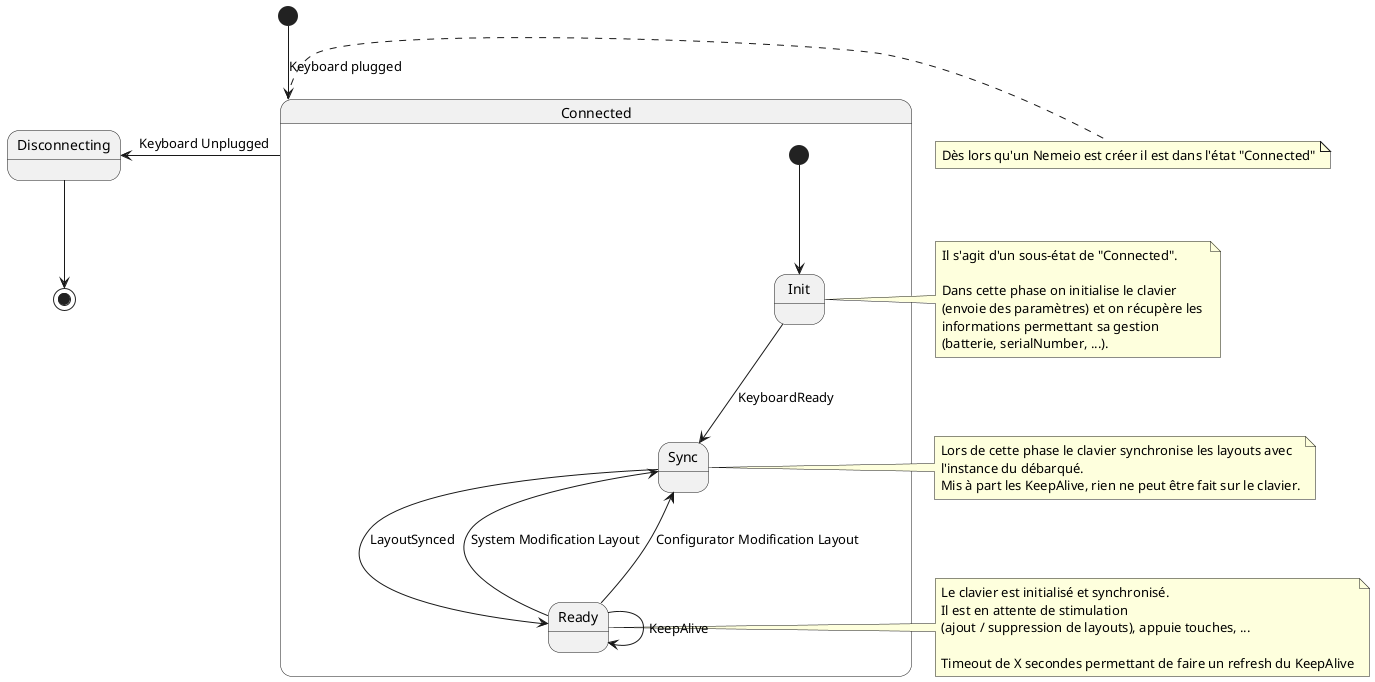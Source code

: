 @startuml

[*] --> Connected : Keyboard plugged

state Connected {

    [*] --> Init
    Init --> Sync : KeyboardReady
    Ready --> Sync : System Modification Layout
    Ready --> Sync : Configurator Modification Layout
    Ready --> Ready : KeepAlive
    Sync --> Ready : LayoutSynced

}

Connected -left-> Disconnecting : Keyboard Unplugged

Disconnecting --> [*]

note right of Connected
  Dès lors qu'un Nemeio est créer il est dans l'état "Connected"
end note

note right of Init
  Il s'agit d'un sous-état de "Connected".

  Dans cette phase on initialise le clavier 
  (envoie des paramètres) et on récupère les 
  informations permettant sa gestion 
  (batterie, serialNumber, ...).
end note

note right of Sync
  Lors de cette phase le clavier synchronise les layouts avec
  l'instance du débarqué.
  Mis à part les KeepAlive, rien ne peut être fait sur le clavier.
end note

note right of Ready
  Le clavier est initialisé et synchronisé.
  Il est en attente de stimulation 
  (ajout / suppression de layouts), appuie touches, ...

  Timeout de X secondes permettant de faire un refresh du KeepAlive
end note

@enduml